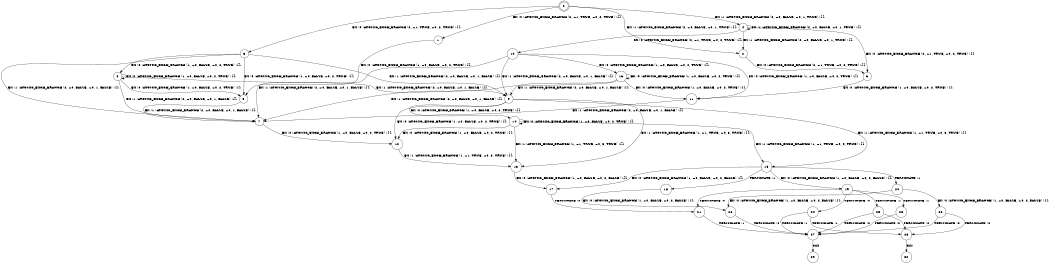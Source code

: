 digraph BCG {
size = "7, 10.5";
center = TRUE;
node [shape = circle];
0 [peripheries = 2];
0 -> 1 [label = "EX !0 !ATOMIC_EXCH_BRANCH (2, +1, TRUE, +0, 2, TRUE) !{}"];
0 -> 2 [label = "EX !1 !ATOMIC_EXCH_BRANCH (2, +0, FALSE, +0, 1, TRUE) !{}"];
0 -> 3 [label = "EX !0 !ATOMIC_EXCH_BRANCH (2, +1, TRUE, +0, 2, TRUE) !{}"];
0 -> 4 [label = "EX !1 !ATOMIC_EXCH_BRANCH (2, +0, FALSE, +0, 1, TRUE) !{}"];
1 -> 5 [label = "EX !0 !ATOMIC_EXCH_BRANCH (1, +0, FALSE, +0, 2, TRUE) !{}"];
2 -> 6 [label = "EX !0 !ATOMIC_EXCH_BRANCH (2, +1, TRUE, +0, 2, TRUE) !{}"];
3 -> 5 [label = "EX !0 !ATOMIC_EXCH_BRANCH (1, +0, FALSE, +0, 2, TRUE) !{}"];
3 -> 7 [label = "EX !1 !ATOMIC_EXCH_BRANCH (2, +0, FALSE, +0, 1, FALSE) !{}"];
3 -> 8 [label = "EX !0 !ATOMIC_EXCH_BRANCH (1, +0, FALSE, +0, 2, TRUE) !{}"];
3 -> 9 [label = "EX !1 !ATOMIC_EXCH_BRANCH (2, +0, FALSE, +0, 1, FALSE) !{}"];
4 -> 2 [label = "EX !1 !ATOMIC_EXCH_BRANCH (2, +0, FALSE, +0, 1, TRUE) !{}"];
4 -> 6 [label = "EX !0 !ATOMIC_EXCH_BRANCH (2, +1, TRUE, +0, 2, TRUE) !{}"];
4 -> 4 [label = "EX !1 !ATOMIC_EXCH_BRANCH (2, +0, FALSE, +0, 1, TRUE) !{}"];
4 -> 10 [label = "EX !0 !ATOMIC_EXCH_BRANCH (2, +1, TRUE, +0, 2, TRUE) !{}"];
5 -> 7 [label = "EX !1 !ATOMIC_EXCH_BRANCH (2, +0, FALSE, +0, 1, FALSE) !{}"];
6 -> 11 [label = "EX !0 !ATOMIC_EXCH_BRANCH (1, +0, FALSE, +0, 2, TRUE) !{}"];
7 -> 12 [label = "EX !0 !ATOMIC_EXCH_BRANCH (1, +0, FALSE, +0, 2, TRUE) !{}"];
8 -> 5 [label = "EX !0 !ATOMIC_EXCH_BRANCH (1, +0, FALSE, +0, 2, TRUE) !{}"];
8 -> 7 [label = "EX !1 !ATOMIC_EXCH_BRANCH (2, +0, FALSE, +0, 1, FALSE) !{}"];
8 -> 8 [label = "EX !0 !ATOMIC_EXCH_BRANCH (1, +0, FALSE, +0, 2, TRUE) !{}"];
8 -> 9 [label = "EX !1 !ATOMIC_EXCH_BRANCH (2, +0, FALSE, +0, 1, FALSE) !{}"];
9 -> 12 [label = "EX !0 !ATOMIC_EXCH_BRANCH (1, +0, FALSE, +0, 2, TRUE) !{}"];
9 -> 13 [label = "EX !1 !ATOMIC_EXCH_BRANCH (1, +1, TRUE, +0, 3, TRUE) !{}"];
9 -> 14 [label = "EX !0 !ATOMIC_EXCH_BRANCH (1, +0, FALSE, +0, 2, TRUE) !{}"];
9 -> 15 [label = "EX !1 !ATOMIC_EXCH_BRANCH (1, +1, TRUE, +0, 3, TRUE) !{}"];
10 -> 11 [label = "EX !0 !ATOMIC_EXCH_BRANCH (1, +0, FALSE, +0, 2, TRUE) !{}"];
10 -> 7 [label = "EX !1 !ATOMIC_EXCH_BRANCH (2, +0, FALSE, +0, 1, FALSE) !{}"];
10 -> 16 [label = "EX !0 !ATOMIC_EXCH_BRANCH (1, +0, FALSE, +0, 2, TRUE) !{}"];
10 -> 9 [label = "EX !1 !ATOMIC_EXCH_BRANCH (2, +0, FALSE, +0, 1, FALSE) !{}"];
11 -> 7 [label = "EX !1 !ATOMIC_EXCH_BRANCH (2, +0, FALSE, +0, 1, FALSE) !{}"];
12 -> 13 [label = "EX !1 !ATOMIC_EXCH_BRANCH (1, +1, TRUE, +0, 3, TRUE) !{}"];
13 -> 17 [label = "EX !0 !ATOMIC_EXCH_BRANCH (1, +0, FALSE, +0, 2, FALSE) !{}"];
14 -> 12 [label = "EX !0 !ATOMIC_EXCH_BRANCH (1, +0, FALSE, +0, 2, TRUE) !{}"];
14 -> 13 [label = "EX !1 !ATOMIC_EXCH_BRANCH (1, +1, TRUE, +0, 3, TRUE) !{}"];
14 -> 14 [label = "EX !0 !ATOMIC_EXCH_BRANCH (1, +0, FALSE, +0, 2, TRUE) !{}"];
14 -> 15 [label = "EX !1 !ATOMIC_EXCH_BRANCH (1, +1, TRUE, +0, 3, TRUE) !{}"];
15 -> 17 [label = "EX !0 !ATOMIC_EXCH_BRANCH (1, +0, FALSE, +0, 2, FALSE) !{}"];
15 -> 18 [label = "TERMINATE !1"];
15 -> 19 [label = "EX !0 !ATOMIC_EXCH_BRANCH (1, +0, FALSE, +0, 2, FALSE) !{}"];
15 -> 20 [label = "TERMINATE !1"];
16 -> 11 [label = "EX !0 !ATOMIC_EXCH_BRANCH (1, +0, FALSE, +0, 2, TRUE) !{}"];
16 -> 7 [label = "EX !1 !ATOMIC_EXCH_BRANCH (2, +0, FALSE, +0, 1, FALSE) !{}"];
16 -> 16 [label = "EX !0 !ATOMIC_EXCH_BRANCH (1, +0, FALSE, +0, 2, TRUE) !{}"];
16 -> 9 [label = "EX !1 !ATOMIC_EXCH_BRANCH (2, +0, FALSE, +0, 1, FALSE) !{}"];
17 -> 21 [label = "TERMINATE !0"];
18 -> 22 [label = "EX !0 !ATOMIC_EXCH_BRANCH (1, +0, FALSE, +0, 2, FALSE) !{}"];
19 -> 21 [label = "TERMINATE !0"];
19 -> 23 [label = "TERMINATE !1"];
19 -> 24 [label = "TERMINATE !0"];
19 -> 25 [label = "TERMINATE !1"];
20 -> 22 [label = "EX !0 !ATOMIC_EXCH_BRANCH (1, +0, FALSE, +0, 2, FALSE) !{}"];
20 -> 26 [label = "EX !0 !ATOMIC_EXCH_BRANCH (1, +0, FALSE, +0, 2, FALSE) !{}"];
21 -> 27 [label = "TERMINATE !1"];
22 -> 27 [label = "TERMINATE !0"];
23 -> 27 [label = "TERMINATE !0"];
24 -> 27 [label = "TERMINATE !1"];
24 -> 28 [label = "TERMINATE !1"];
25 -> 27 [label = "TERMINATE !0"];
25 -> 28 [label = "TERMINATE !0"];
26 -> 27 [label = "TERMINATE !0"];
26 -> 28 [label = "TERMINATE !0"];
27 -> 29 [label = "exit"];
28 -> 30 [label = "exit"];
}
